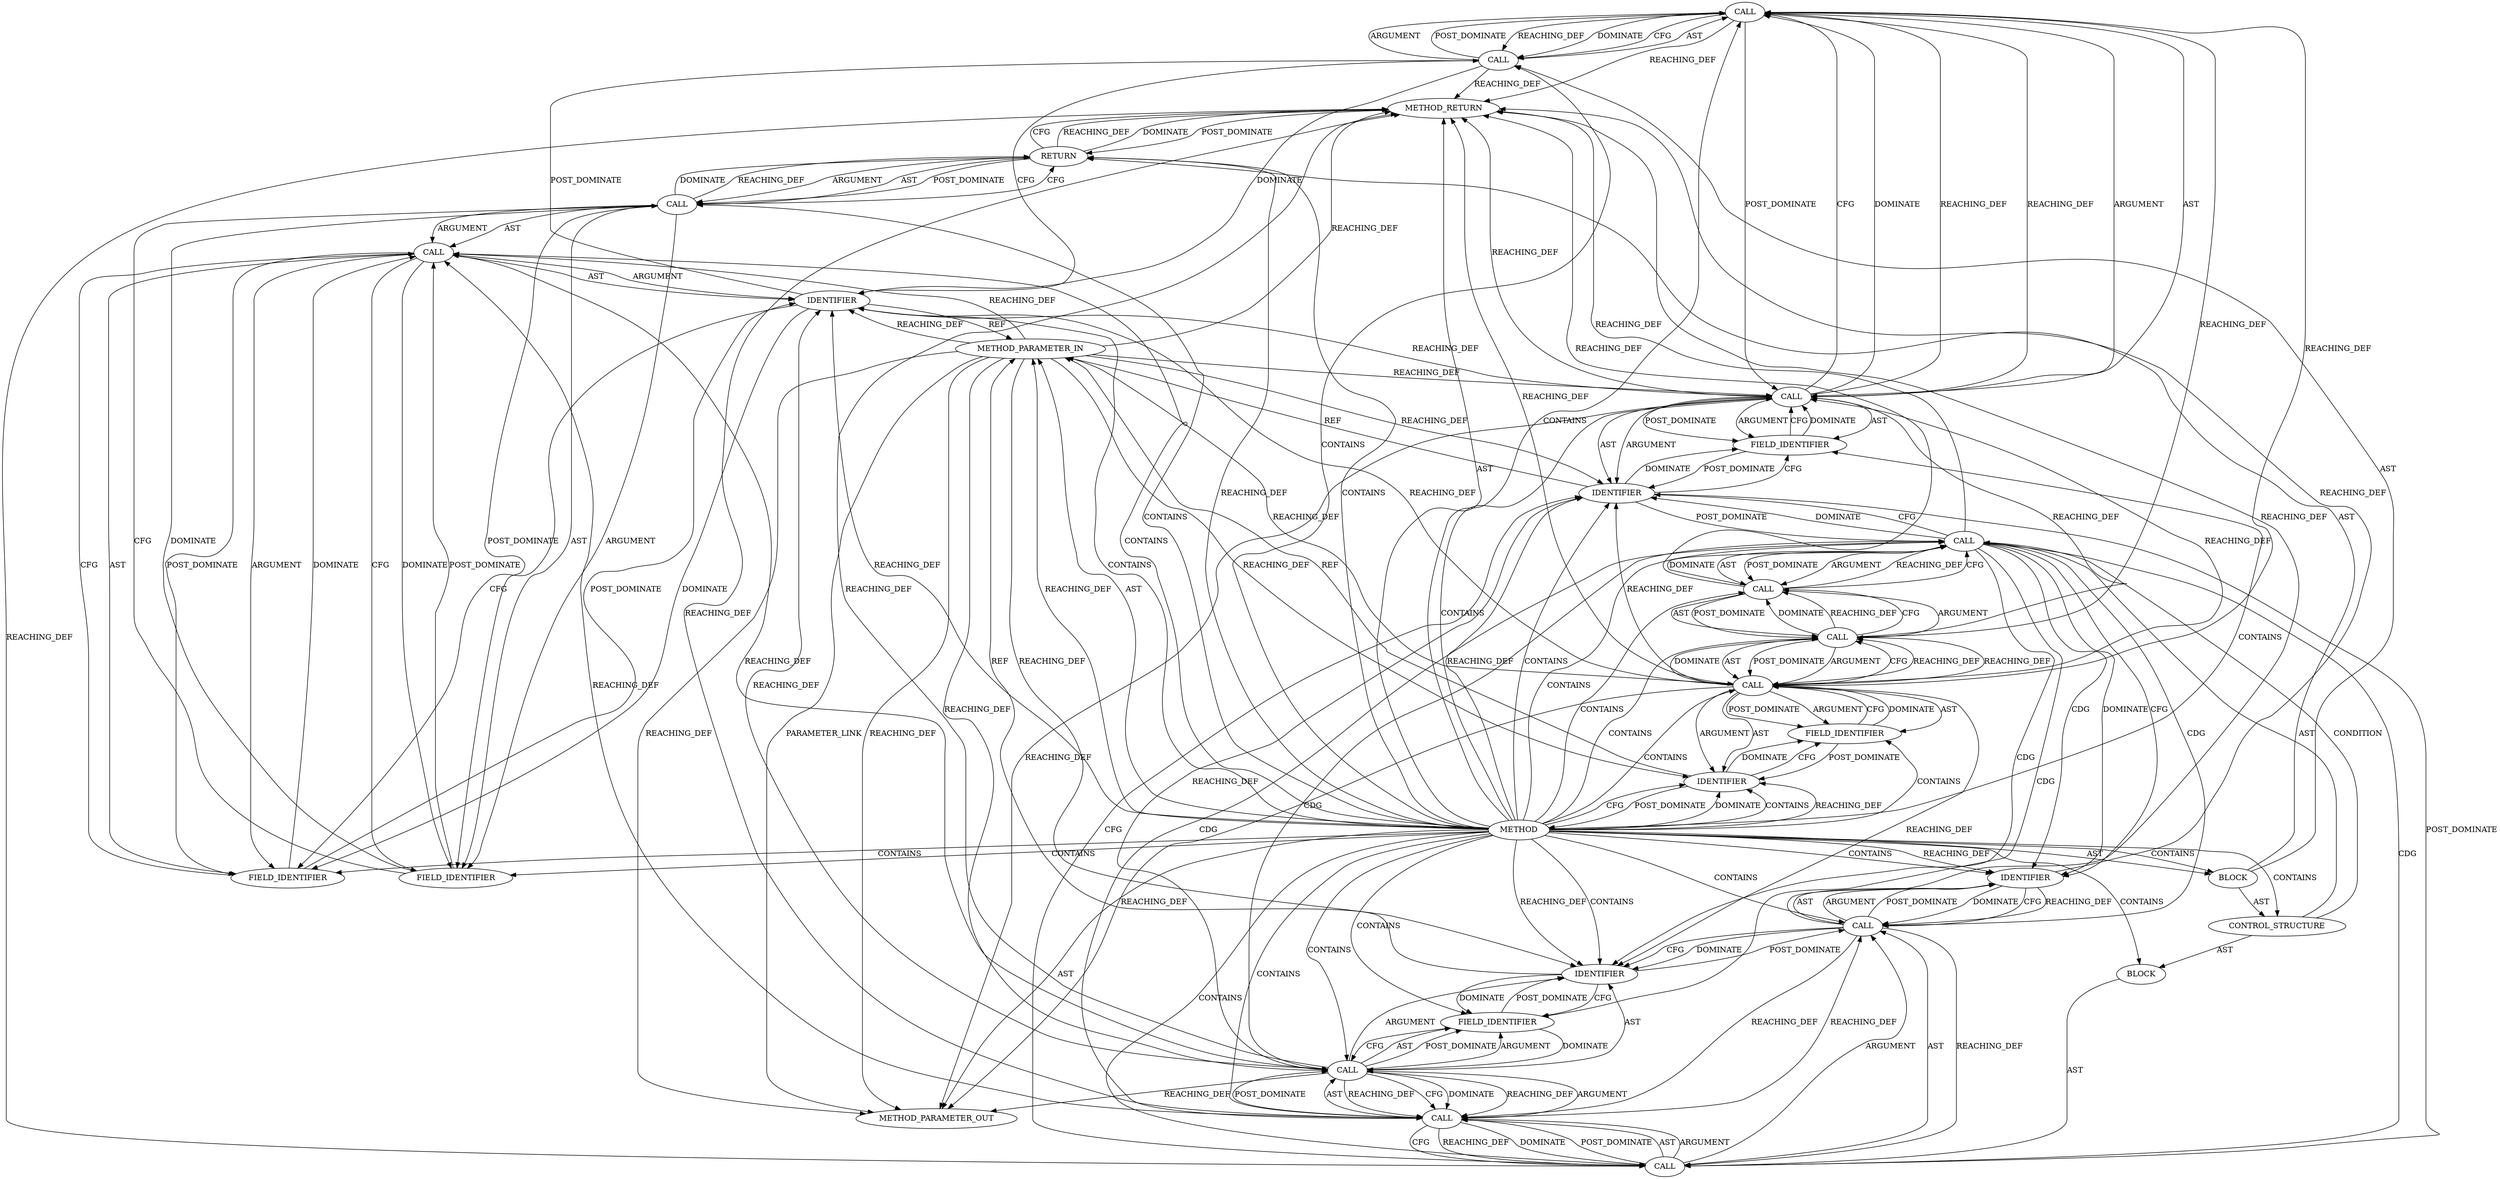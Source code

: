 digraph {
  10655 [label=CALL ORDER=1 ARGUMENT_INDEX=1 CODE="&ctx->decrypt_pending" COLUMN_NUMBER=13 METHOD_FULL_NAME="<operator>.addressOf" LINE_NUMBER=247 TYPE_FULL_NAME="<empty>" DISPATCH_TYPE="STATIC_DISPATCH" SIGNATURE="" NAME="<operator>.addressOf"]
  10649 [label=IDENTIFIER ORDER=1 ARGUMENT_INDEX=1 CODE="EINPROGRESS" COLUMN_NUMBER=20 LINE_NUMBER=246 TYPE_FULL_NAME="ANY" NAME="EINPROGRESS"]
  10654 [label=CALL ORDER=2 ARGUMENT_INDEX=-1 CODE="atomic_inc(&ctx->decrypt_pending)" COLUMN_NUMBER=2 METHOD_FULL_NAME="atomic_inc" LINE_NUMBER=247 TYPE_FULL_NAME="<empty>" DISPATCH_TYPE="STATIC_DISPATCH" SIGNATURE="" NAME="atomic_inc"]
  10656 [label=CALL ORDER=1 ARGUMENT_INDEX=1 CODE="ctx->decrypt_pending" COLUMN_NUMBER=14 METHOD_FULL_NAME="<operator>.indirectFieldAccess" LINE_NUMBER=247 TYPE_FULL_NAME="<empty>" DISPATCH_TYPE="STATIC_DISPATCH" SIGNATURE="" NAME="<operator>.indirectFieldAccess"]
  10660 [label=CALL ORDER=1 ARGUMENT_INDEX=-1 CODE="ctx->async_wait.err" COLUMN_NUMBER=9 METHOD_FULL_NAME="<operator>.fieldAccess" LINE_NUMBER=249 TYPE_FULL_NAME="<empty>" DISPATCH_TYPE="STATIC_DISPATCH" SIGNATURE="" NAME="<operator>.fieldAccess"]
  10648 [label=CALL ORDER=1 ARGUMENT_INDEX=1 CODE="-EINPROGRESS" COLUMN_NUMBER=19 METHOD_FULL_NAME="<operator>.minus" LINE_NUMBER=246 TYPE_FULL_NAME="<empty>" DISPATCH_TYPE="STATIC_DISPATCH" SIGNATURE="" NAME="<operator>.minus"]
  10637 [label=METHOD_PARAMETER_IN ORDER=1 CODE="struct tls_sw_context_rx *ctx" IS_VARIADIC=false COLUMN_NUMBER=35 LINE_NUMBER=243 TYPE_FULL_NAME="tls_sw_context_rx*" EVALUATION_STRATEGY="BY_VALUE" INDEX=1 NAME="ctx"]
  10662 [label=IDENTIFIER ORDER=1 ARGUMENT_INDEX=1 CODE="ctx" COLUMN_NUMBER=9 LINE_NUMBER=249 TYPE_FULL_NAME="tls_sw_context_rx*" NAME="ctx"]
  10665 [label=METHOD_RETURN ORDER=3 CODE="RET" COLUMN_NUMBER=1 LINE_NUMBER=243 TYPE_FULL_NAME="int" EVALUATION_STRATEGY="BY_VALUE"]
  10646 [label=BLOCK ORDER=2 ARGUMENT_INDEX=-1 CODE="<empty>" COLUMN_NUMBER=3 LINE_NUMBER=246 TYPE_FULL_NAME="void"]
  10657 [label=IDENTIFIER ORDER=1 ARGUMENT_INDEX=1 CODE="ctx" COLUMN_NUMBER=14 LINE_NUMBER=247 TYPE_FULL_NAME="tls_sw_context_rx*" NAME="ctx"]
  10644 [label=IDENTIFIER ORDER=1 ARGUMENT_INDEX=1 CODE="ctx" COLUMN_NUMBER=28 LINE_NUMBER=245 TYPE_FULL_NAME="tls_sw_context_rx*" NAME="ctx"]
  10661 [label=CALL ORDER=1 ARGUMENT_INDEX=1 CODE="ctx->async_wait" COLUMN_NUMBER=9 METHOD_FULL_NAME="<operator>.indirectFieldAccess" LINE_NUMBER=249 TYPE_FULL_NAME="<empty>" DISPATCH_TYPE="STATIC_DISPATCH" SIGNATURE="" NAME="<operator>.indirectFieldAccess"]
  10650 [label=CALL ORDER=2 ARGUMENT_INDEX=2 CODE="&ctx->async_wait" COLUMN_NUMBER=33 METHOD_FULL_NAME="<operator>.addressOf" LINE_NUMBER=246 TYPE_FULL_NAME="<empty>" DISPATCH_TYPE="STATIC_DISPATCH" SIGNATURE="" NAME="<operator>.addressOf"]
  10651 [label=CALL ORDER=1 ARGUMENT_INDEX=1 CODE="ctx->async_wait" COLUMN_NUMBER=34 METHOD_FULL_NAME="<operator>.indirectFieldAccess" LINE_NUMBER=246 TYPE_FULL_NAME="<empty>" DISPATCH_TYPE="STATIC_DISPATCH" SIGNATURE="" NAME="<operator>.indirectFieldAccess"]
  10664 [label=FIELD_IDENTIFIER ORDER=2 ARGUMENT_INDEX=2 CODE="err" COLUMN_NUMBER=9 LINE_NUMBER=249 CANONICAL_NAME="err"]
  21561 [label=METHOD_PARAMETER_OUT ORDER=1 CODE="struct tls_sw_context_rx *ctx" IS_VARIADIC=false COLUMN_NUMBER=35 LINE_NUMBER=243 TYPE_FULL_NAME="tls_sw_context_rx*" EVALUATION_STRATEGY="BY_VALUE" INDEX=1 NAME="ctx"]
  10647 [label=CALL ORDER=1 ARGUMENT_INDEX=1 CODE="crypto_wait_req(-EINPROGRESS, &ctx->async_wait)" COLUMN_NUMBER=3 METHOD_FULL_NAME="crypto_wait_req" LINE_NUMBER=246 TYPE_FULL_NAME="<empty>" DISPATCH_TYPE="STATIC_DISPATCH" SIGNATURE="" NAME="crypto_wait_req"]
  10642 [label=CALL ORDER=1 ARGUMENT_INDEX=1 CODE="&ctx->decrypt_pending" COLUMN_NUMBER=27 METHOD_FULL_NAME="<operator>.addressOf" LINE_NUMBER=245 TYPE_FULL_NAME="<empty>" DISPATCH_TYPE="STATIC_DISPATCH" SIGNATURE="" NAME="<operator>.addressOf"]
  10641 [label=CALL ORDER=1 ARGUMENT_INDEX=1 CODE="atomic_dec_and_test(&ctx->decrypt_pending)" COLUMN_NUMBER=7 METHOD_FULL_NAME="atomic_dec_and_test" LINE_NUMBER=245 TYPE_FULL_NAME="<empty>" DISPATCH_TYPE="STATIC_DISPATCH" SIGNATURE="" NAME="atomic_dec_and_test"]
  10659 [label=RETURN ORDER=3 ARGUMENT_INDEX=-1 CODE="return ctx->async_wait.err;" COLUMN_NUMBER=2 LINE_NUMBER=249]
  10653 [label=FIELD_IDENTIFIER ORDER=2 ARGUMENT_INDEX=2 CODE="async_wait" COLUMN_NUMBER=34 LINE_NUMBER=246 CANONICAL_NAME="async_wait"]
  10645 [label=FIELD_IDENTIFIER ORDER=2 ARGUMENT_INDEX=2 CODE="decrypt_pending" COLUMN_NUMBER=28 LINE_NUMBER=245 CANONICAL_NAME="decrypt_pending"]
  10636 [label=METHOD COLUMN_NUMBER=1 LINE_NUMBER=243 COLUMN_NUMBER_END=1 IS_EXTERNAL=false SIGNATURE="int tls_decrypt_async_wait (tls_sw_context_rx*)" NAME="tls_decrypt_async_wait" AST_PARENT_TYPE="TYPE_DECL" AST_PARENT_FULL_NAME="tls_sw.c:<global>" ORDER=9 CODE="static int tls_decrypt_async_wait(struct tls_sw_context_rx *ctx)
{
	if (!atomic_dec_and_test(&ctx->decrypt_pending))
		crypto_wait_req(-EINPROGRESS, &ctx->async_wait);
	atomic_inc(&ctx->decrypt_pending);

	return ctx->async_wait.err;
}" FULL_NAME="tls_decrypt_async_wait" LINE_NUMBER_END=250 FILENAME="tls_sw.c"]
  10638 [label=BLOCK ORDER=2 ARGUMENT_INDEX=-1 CODE="{
	if (!atomic_dec_and_test(&ctx->decrypt_pending))
		crypto_wait_req(-EINPROGRESS, &ctx->async_wait);
	atomic_inc(&ctx->decrypt_pending);

	return ctx->async_wait.err;
}" COLUMN_NUMBER=1 LINE_NUMBER=244 TYPE_FULL_NAME="void"]
  10663 [label=FIELD_IDENTIFIER ORDER=2 ARGUMENT_INDEX=2 CODE="async_wait" COLUMN_NUMBER=9 LINE_NUMBER=249 CANONICAL_NAME="async_wait"]
  10643 [label=CALL ORDER=1 ARGUMENT_INDEX=1 CODE="ctx->decrypt_pending" COLUMN_NUMBER=28 METHOD_FULL_NAME="<operator>.indirectFieldAccess" LINE_NUMBER=245 TYPE_FULL_NAME="<empty>" DISPATCH_TYPE="STATIC_DISPATCH" SIGNATURE="" NAME="<operator>.indirectFieldAccess"]
  10639 [label=CONTROL_STRUCTURE CONTROL_STRUCTURE_TYPE="IF" ORDER=1 PARSER_TYPE_NAME="CASTIfStatement" ARGUMENT_INDEX=-1 CODE="if (!atomic_dec_and_test(&ctx->decrypt_pending))" COLUMN_NUMBER=2 LINE_NUMBER=245]
  10640 [label=CALL ORDER=1 ARGUMENT_INDEX=-1 CODE="!atomic_dec_and_test(&ctx->decrypt_pending)" COLUMN_NUMBER=6 METHOD_FULL_NAME="<operator>.logicalNot" LINE_NUMBER=245 TYPE_FULL_NAME="<empty>" DISPATCH_TYPE="STATIC_DISPATCH" SIGNATURE="" NAME="<operator>.logicalNot"]
  10658 [label=FIELD_IDENTIFIER ORDER=2 ARGUMENT_INDEX=2 CODE="decrypt_pending" COLUMN_NUMBER=14 LINE_NUMBER=247 CANONICAL_NAME="decrypt_pending"]
  10652 [label=IDENTIFIER ORDER=1 ARGUMENT_INDEX=1 CODE="ctx" COLUMN_NUMBER=34 LINE_NUMBER=246 TYPE_FULL_NAME="tls_sw_context_rx*" NAME="ctx"]
  10641 -> 10642 [label=POST_DOMINATE ]
  10660 -> 10659 [label=CFG ]
  10640 -> 10641 [label=AST ]
  10639 -> 10646 [label=AST ]
  10652 -> 10637 [label=REF ]
  10653 -> 10651 [label=CFG ]
  10647 -> 10650 [label=POST_DOMINATE ]
  10643 -> 21561 [label=REACHING_DEF VARIABLE="ctx->decrypt_pending"]
  10653 -> 10651 [label=DOMINATE ]
  10636 -> 10656 [label=CONTAINS ]
  10651 -> 10653 [label=AST ]
  10657 -> 10658 [label=CFG ]
  10661 -> 10663 [label=AST ]
  10642 -> 10641 [label=DOMINATE ]
  10660 -> 10664 [label=POST_DOMINATE ]
  10657 -> 10640 [label=POST_DOMINATE ]
  10641 -> 10640 [label=REACHING_DEF VARIABLE="atomic_dec_and_test(&ctx->decrypt_pending)"]
  10648 -> 10665 [label=REACHING_DEF VARIABLE="-EINPROGRESS"]
  10645 -> 10643 [label=CFG ]
  10659 -> 10665 [label=CFG ]
  10652 -> 10648 [label=POST_DOMINATE ]
  10655 -> 10654 [label=REACHING_DEF VARIABLE="&ctx->decrypt_pending"]
  10650 -> 10648 [label=REACHING_DEF VARIABLE="&ctx->async_wait"]
  10644 -> 10645 [label=DOMINATE ]
  10663 -> 10662 [label=POST_DOMINATE ]
  10643 -> 10662 [label=REACHING_DEF VARIABLE="ctx->decrypt_pending"]
  10640 -> 10641 [label=ARGUMENT ]
  10655 -> 10656 [label=ARGUMENT ]
  10662 -> 10654 [label=POST_DOMINATE ]
  10647 -> 10650 [label=AST ]
  10660 -> 10664 [label=AST ]
  10642 -> 10641 [label=REACHING_DEF VARIABLE="&ctx->decrypt_pending"]
  10643 -> 10665 [label=REACHING_DEF VARIABLE="ctx->decrypt_pending"]
  10661 -> 10663 [label=POST_DOMINATE ]
  10654 -> 10655 [label=AST ]
  10636 -> 10638 [label=AST ]
  10636 -> 10637 [label=REACHING_DEF VARIABLE=""]
  10636 -> 10638 [label=CONTAINS ]
  10650 -> 10647 [label=CFG ]
  10636 -> 10637 [label=AST ]
  10649 -> 10648 [label=DOMINATE ]
  10656 -> 10655 [label=CFG ]
  10654 -> 10662 [label=CFG ]
  10643 -> 10645 [label=ARGUMENT ]
  10651 -> 10650 [label=REACHING_DEF VARIABLE="ctx->async_wait"]
  10651 -> 10650 [label=REACHING_DEF VARIABLE="ctx->async_wait"]
  10636 -> 10649 [label=CONTAINS ]
  10656 -> 10657 [label=AST ]
  10656 -> 10655 [label=DOMINATE ]
  10647 -> 10657 [label=CFG ]
  10649 -> 10648 [label=CFG ]
  10644 -> 10637 [label=REF ]
  10662 -> 10663 [label=DOMINATE ]
  10636 -> 10659 [label=CONTAINS ]
  10639 -> 10640 [label=AST ]
  10641 -> 10640 [label=CFG ]
  10643 -> 10655 [label=REACHING_DEF VARIABLE="ctx->decrypt_pending"]
  10640 -> 10649 [label=CDG ]
  10639 -> 10640 [label=CONDITION ]
  10654 -> 10662 [label=DOMINATE ]
  10655 -> 10654 [label=DOMINATE ]
  10650 -> 10661 [label=REACHING_DEF VARIABLE="&ctx->async_wait"]
  10647 -> 10648 [label=ARGUMENT ]
  10640 -> 10652 [label=CDG ]
  10642 -> 10643 [label=AST ]
  10643 -> 10644 [label=ARGUMENT ]
  10649 -> 10665 [label=REACHING_DEF VARIABLE="EINPROGRESS"]
  10651 -> 10652 [label=AST ]
  10661 -> 10662 [label=ARGUMENT ]
  10661 -> 10662 [label=AST ]
  10636 -> 10644 [label=DOMINATE ]
  10636 -> 10652 [label=REACHING_DEF VARIABLE=""]
  10643 -> 10652 [label=REACHING_DEF VARIABLE="ctx->decrypt_pending"]
  10655 -> 10656 [label=AST ]
  10643 -> 10657 [label=REACHING_DEF VARIABLE="ctx->decrypt_pending"]
  10637 -> 21561 [label=REACHING_DEF VARIABLE="ctx"]
  10637 -> 21561 [label=REACHING_DEF VARIABLE="ctx"]
  10647 -> 10648 [label=AST ]
  10654 -> 10665 [label=REACHING_DEF VARIABLE="atomic_inc(&ctx->decrypt_pending)"]
  10661 -> 10664 [label=CFG ]
  10636 -> 10652 [label=CONTAINS ]
  10636 -> 10649 [label=REACHING_DEF VARIABLE=""]
  10649 -> 10648 [label=REACHING_DEF VARIABLE="EINPROGRESS"]
  10664 -> 10661 [label=POST_DOMINATE ]
  10651 -> 10650 [label=CFG ]
  10643 -> 10642 [label=CFG ]
  10643 -> 10656 [label=REACHING_DEF VARIABLE="ctx->decrypt_pending"]
  10637 -> 10651 [label=REACHING_DEF VARIABLE="ctx"]
  10651 -> 10653 [label=POST_DOMINATE ]
  10640 -> 10665 [label=REACHING_DEF VARIABLE="!atomic_dec_and_test(&ctx->decrypt_pending)"]
  10636 -> 10647 [label=CONTAINS ]
  10664 -> 10660 [label=CFG ]
  10638 -> 10654 [label=AST ]
  10636 -> 10650 [label=CONTAINS ]
  10636 -> 10641 [label=CONTAINS ]
  10637 -> 10652 [label=REACHING_DEF VARIABLE="ctx"]
  10661 -> 10664 [label=DOMINATE ]
  10636 -> 10639 [label=CONTAINS ]
  10636 -> 21561 [label=AST ]
  10637 -> 10656 [label=REACHING_DEF VARIABLE="ctx"]
  10640 -> 10649 [label=DOMINATE ]
  10656 -> 10662 [label=REACHING_DEF VARIABLE="ctx->decrypt_pending"]
  10640 -> 10653 [label=CDG ]
  10640 -> 10649 [label=CFG ]
  10658 -> 10657 [label=POST_DOMINATE ]
  10636 -> 10653 [label=CONTAINS ]
  10636 -> 10665 [label=AST ]
  10655 -> 10665 [label=REACHING_DEF VARIABLE="&ctx->decrypt_pending"]
  10651 -> 10661 [label=REACHING_DEF VARIABLE="ctx->async_wait"]
  10640 -> 10657 [label=DOMINATE ]
  10656 -> 10658 [label=AST ]
  10656 -> 10657 [label=ARGUMENT ]
  10640 -> 10647 [label=CDG ]
  10645 -> 10643 [label=DOMINATE ]
  10656 -> 10658 [label=POST_DOMINATE ]
  10659 -> 10665 [label=REACHING_DEF VARIABLE="<RET>"]
  10651 -> 21561 [label=REACHING_DEF VARIABLE="ctx->async_wait"]
  10636 -> 10659 [label=REACHING_DEF VARIABLE=""]
  10636 -> 10662 [label=REACHING_DEF VARIABLE=""]
  10658 -> 10656 [label=CFG ]
  10651 -> 10657 [label=REACHING_DEF VARIABLE="ctx->async_wait"]
  10643 -> 10645 [label=AST ]
  10640 -> 10651 [label=CDG ]
  10640 -> 10657 [label=CFG ]
  10662 -> 10663 [label=CFG ]
  10650 -> 10665 [label=REACHING_DEF VARIABLE="&ctx->async_wait"]
  10659 -> 10665 [label=DOMINATE ]
  10637 -> 10643 [label=REACHING_DEF VARIABLE="ctx"]
  10650 -> 10651 [label=ARGUMENT ]
  10636 -> 10644 [label=CONTAINS ]
  10636 -> 10651 [label=CONTAINS ]
  10656 -> 21561 [label=REACHING_DEF VARIABLE="ctx->decrypt_pending"]
  10663 -> 10661 [label=DOMINATE ]
  10642 -> 10643 [label=POST_DOMINATE ]
  10643 -> 10645 [label=POST_DOMINATE ]
  10659 -> 10660 [label=ARGUMENT ]
  10637 -> 10657 [label=REACHING_DEF VARIABLE="ctx"]
  10636 -> 10648 [label=CONTAINS ]
  10645 -> 10644 [label=POST_DOMINATE ]
  10641 -> 10642 [label=ARGUMENT ]
  10653 -> 10652 [label=POST_DOMINATE ]
  10636 -> 10642 [label=CONTAINS ]
  10636 -> 10644 [label=REACHING_DEF VARIABLE=""]
  10648 -> 10647 [label=REACHING_DEF VARIABLE="-EINPROGRESS"]
  10636 -> 10664 [label=CONTAINS ]
  10636 -> 10644 [label=CFG ]
  10655 -> 10656 [label=POST_DOMINATE ]
  10657 -> 10658 [label=DOMINATE ]
  10646 -> 10647 [label=AST ]
  10637 -> 10665 [label=REACHING_DEF VARIABLE="ctx"]
  10664 -> 10660 [label=DOMINATE ]
  10641 -> 10665 [label=REACHING_DEF VARIABLE="atomic_dec_and_test(&ctx->decrypt_pending)"]
  10665 -> 10659 [label=POST_DOMINATE ]
  10638 -> 10659 [label=AST ]
  10660 -> 10659 [label=DOMINATE ]
  10641 -> 10642 [label=AST ]
  10636 -> 10640 [label=CONTAINS ]
  10657 -> 10647 [label=POST_DOMINATE ]
  10654 -> 10655 [label=ARGUMENT ]
  10636 -> 10645 [label=CONTAINS ]
  10636 -> 10660 [label=CONTAINS ]
  10648 -> 10649 [label=AST ]
  10651 -> 10653 [label=ARGUMENT ]
  10652 -> 10653 [label=CFG ]
  10636 -> 10655 [label=CONTAINS ]
  10643 -> 10642 [label=REACHING_DEF VARIABLE="ctx->decrypt_pending"]
  10643 -> 10642 [label=REACHING_DEF VARIABLE="ctx->decrypt_pending"]
  10658 -> 10656 [label=DOMINATE ]
  10637 -> 21561 [label=PARAMETER_LINK ]
  10644 -> 10645 [label=CFG ]
  10642 -> 10656 [label=REACHING_DEF VARIABLE="&ctx->decrypt_pending"]
  10642 -> 10641 [label=CFG ]
  10655 -> 10654 [label=CFG ]
  10647 -> 10650 [label=ARGUMENT ]
  10648 -> 10652 [label=CFG ]
  10636 -> 10658 [label=CONTAINS ]
  10660 -> 10661 [label=ARGUMENT ]
  10643 -> 10644 [label=AST ]
  10637 -> 10661 [label=REACHING_DEF VARIABLE="ctx"]
  10651 -> 10650 [label=DOMINATE ]
  10659 -> 10660 [label=AST ]
  10636 -> 10643 [label=CONTAINS ]
  10660 -> 10659 [label=REACHING_DEF VARIABLE="ctx->async_wait.err"]
  10656 -> 10665 [label=REACHING_DEF VARIABLE="ctx->decrypt_pending"]
  10652 -> 10653 [label=DOMINATE ]
  10657 -> 10637 [label=REF ]
  10636 -> 10657 [label=REACHING_DEF VARIABLE=""]
  10637 -> 10662 [label=REACHING_DEF VARIABLE="ctx"]
  10636 -> 10663 [label=CONTAINS ]
  10648 -> 10652 [label=DOMINATE ]
  10642 -> 10643 [label=ARGUMENT ]
  10648 -> 10649 [label=ARGUMENT ]
  10660 -> 10661 [label=AST ]
  10636 -> 10662 [label=CONTAINS ]
  10636 -> 10661 [label=CONTAINS ]
  10636 -> 10657 [label=CONTAINS ]
  10650 -> 10651 [label=POST_DOMINATE ]
  10651 -> 10662 [label=REACHING_DEF VARIABLE="ctx->async_wait"]
  10662 -> 10637 [label=REF ]
  10663 -> 10661 [label=CFG ]
  10656 -> 10655 [label=REACHING_DEF VARIABLE="ctx->decrypt_pending"]
  10656 -> 10655 [label=REACHING_DEF VARIABLE="ctx->decrypt_pending"]
  10650 -> 10647 [label=REACHING_DEF VARIABLE="&ctx->async_wait"]
  10644 -> 10636 [label=POST_DOMINATE ]
  10648 -> 10650 [label=REACHING_DEF VARIABLE="-EINPROGRESS"]
  10651 -> 10652 [label=ARGUMENT ]
  10638 -> 10639 [label=AST ]
  10654 -> 10655 [label=POST_DOMINATE ]
  10650 -> 10651 [label=AST ]
  10642 -> 10655 [label=REACHING_DEF VARIABLE="&ctx->decrypt_pending"]
  10636 -> 10654 [label=CONTAINS ]
  10659 -> 10660 [label=POST_DOMINATE ]
  10640 -> 10641 [label=POST_DOMINATE ]
  10641 -> 10640 [label=DOMINATE ]
  10640 -> 10648 [label=CDG ]
  10656 -> 10658 [label=ARGUMENT ]
  10643 -> 10642 [label=DOMINATE ]
  10640 -> 10650 [label=CDG ]
  10660 -> 10664 [label=ARGUMENT ]
  10648 -> 10649 [label=POST_DOMINATE ]
  10651 -> 10665 [label=REACHING_DEF VARIABLE="ctx->async_wait"]
  10636 -> 10646 [label=CONTAINS ]
  10647 -> 10665 [label=REACHING_DEF VARIABLE="crypto_wait_req(-EINPROGRESS, &ctx->async_wait)"]
  10661 -> 10663 [label=ARGUMENT ]
  10650 -> 10647 [label=DOMINATE ]
  10637 -> 10644 [label=REACHING_DEF VARIABLE="ctx"]
}
